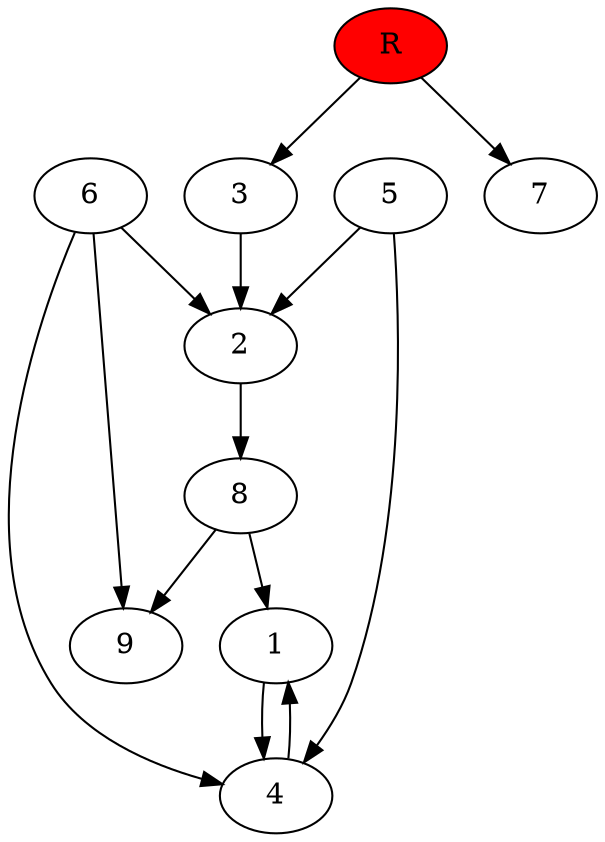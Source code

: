 digraph prb38882 {
	1
	2
	3
	4
	5
	6
	7
	8
	R [fillcolor="#ff0000" style=filled]
	1 -> 4
	2 -> 8
	3 -> 2
	4 -> 1
	5 -> 2
	5 -> 4
	6 -> 2
	6 -> 4
	6 -> 9
	8 -> 1
	8 -> 9
	R -> 3
	R -> 7
}
